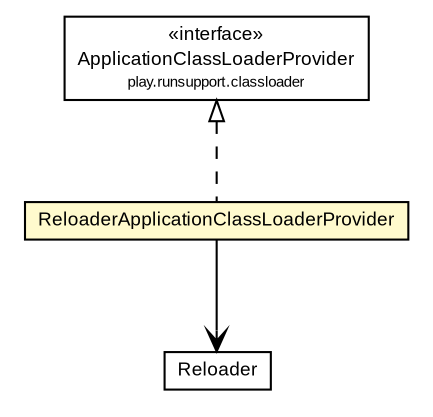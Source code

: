#!/usr/local/bin/dot
#
# Class diagram 
# Generated by UMLGraph version R5_6-24-gf6e263 (http://www.umlgraph.org/)
#

digraph G {
	edge [fontname="arial",fontsize=10,labelfontname="arial",labelfontsize=10];
	node [fontname="arial",fontsize=10,shape=plaintext];
	nodesep=0.25;
	ranksep=0.5;
	// com.google.code.play2.provider.play22.run.ReloaderApplicationClassLoaderProvider
	c478 [label=<<table title="com.google.code.play2.provider.play22.run.ReloaderApplicationClassLoaderProvider" border="0" cellborder="1" cellspacing="0" cellpadding="2" port="p" bgcolor="lemonChiffon" href="./ReloaderApplicationClassLoaderProvider.html">
		<tr><td><table border="0" cellspacing="0" cellpadding="1">
<tr><td align="center" balign="center"> ReloaderApplicationClassLoaderProvider </td></tr>
		</table></td></tr>
		</table>>, URL="./ReloaderApplicationClassLoaderProvider.html", fontname="arial", fontcolor="black", fontsize=9.0];
	// com.google.code.play2.provider.play22.run.Reloader
	c479 [label=<<table title="com.google.code.play2.provider.play22.run.Reloader" border="0" cellborder="1" cellspacing="0" cellpadding="2" port="p" href="./Reloader.html">
		<tr><td><table border="0" cellspacing="0" cellpadding="1">
<tr><td align="center" balign="center"> Reloader </td></tr>
		</table></td></tr>
		</table>>, URL="./Reloader.html", fontname="arial", fontcolor="black", fontsize=9.0];
	//com.google.code.play2.provider.play22.run.ReloaderApplicationClassLoaderProvider implements play.runsupport.classloader.ApplicationClassLoaderProvider
	c483:p -> c478:p [dir=back,arrowtail=empty,style=dashed];
	// com.google.code.play2.provider.play22.run.ReloaderApplicationClassLoaderProvider NAVASSOC com.google.code.play2.provider.play22.run.Reloader
	c478:p -> c479:p [taillabel="", label="", headlabel="", fontname="arial", fontcolor="black", fontsize=10.0, color="black", arrowhead=open];
	// play.runsupport.classloader.ApplicationClassLoaderProvider
	c483 [label=<<table title="play.runsupport.classloader.ApplicationClassLoaderProvider" border="0" cellborder="1" cellspacing="0" cellpadding="2" port="p" href="http://java.sun.com/j2se/1.4.2/docs/api/play/runsupport/classloader/ApplicationClassLoaderProvider.html">
		<tr><td><table border="0" cellspacing="0" cellpadding="1">
<tr><td align="center" balign="center"> &#171;interface&#187; </td></tr>
<tr><td align="center" balign="center"> ApplicationClassLoaderProvider </td></tr>
<tr><td align="center" balign="center"><font point-size="7.0"> play.runsupport.classloader </font></td></tr>
		</table></td></tr>
		</table>>, URL="http://java.sun.com/j2se/1.4.2/docs/api/play/runsupport/classloader/ApplicationClassLoaderProvider.html", fontname="arial", fontcolor="black", fontsize=9.0];
}

